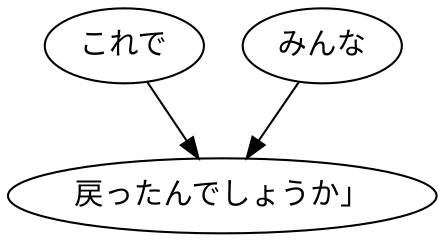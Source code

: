 digraph graph7068 {
	node0 [label="これで"];
	node1 [label="みんな"];
	node2 [label="戻ったんでしょうか」"];
	node0 -> node2;
	node1 -> node2;
}

